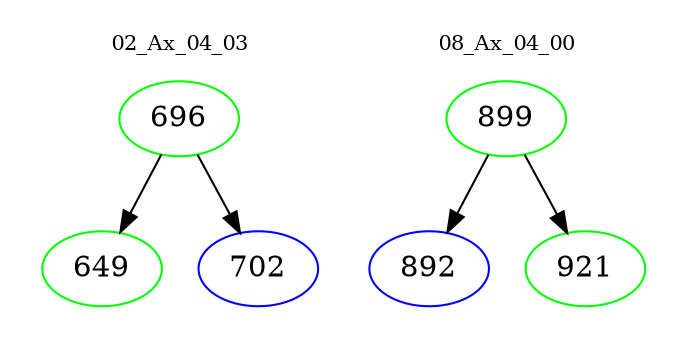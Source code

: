 digraph{
subgraph cluster_0 {
color = white
label = "02_Ax_04_03";
fontsize=10;
T0_696 [label="696", color="green"]
T0_696 -> T0_649 [color="black"]
T0_649 [label="649", color="green"]
T0_696 -> T0_702 [color="black"]
T0_702 [label="702", color="blue"]
}
subgraph cluster_1 {
color = white
label = "08_Ax_04_00";
fontsize=10;
T1_899 [label="899", color="green"]
T1_899 -> T1_892 [color="black"]
T1_892 [label="892", color="blue"]
T1_899 -> T1_921 [color="black"]
T1_921 [label="921", color="green"]
}
}

